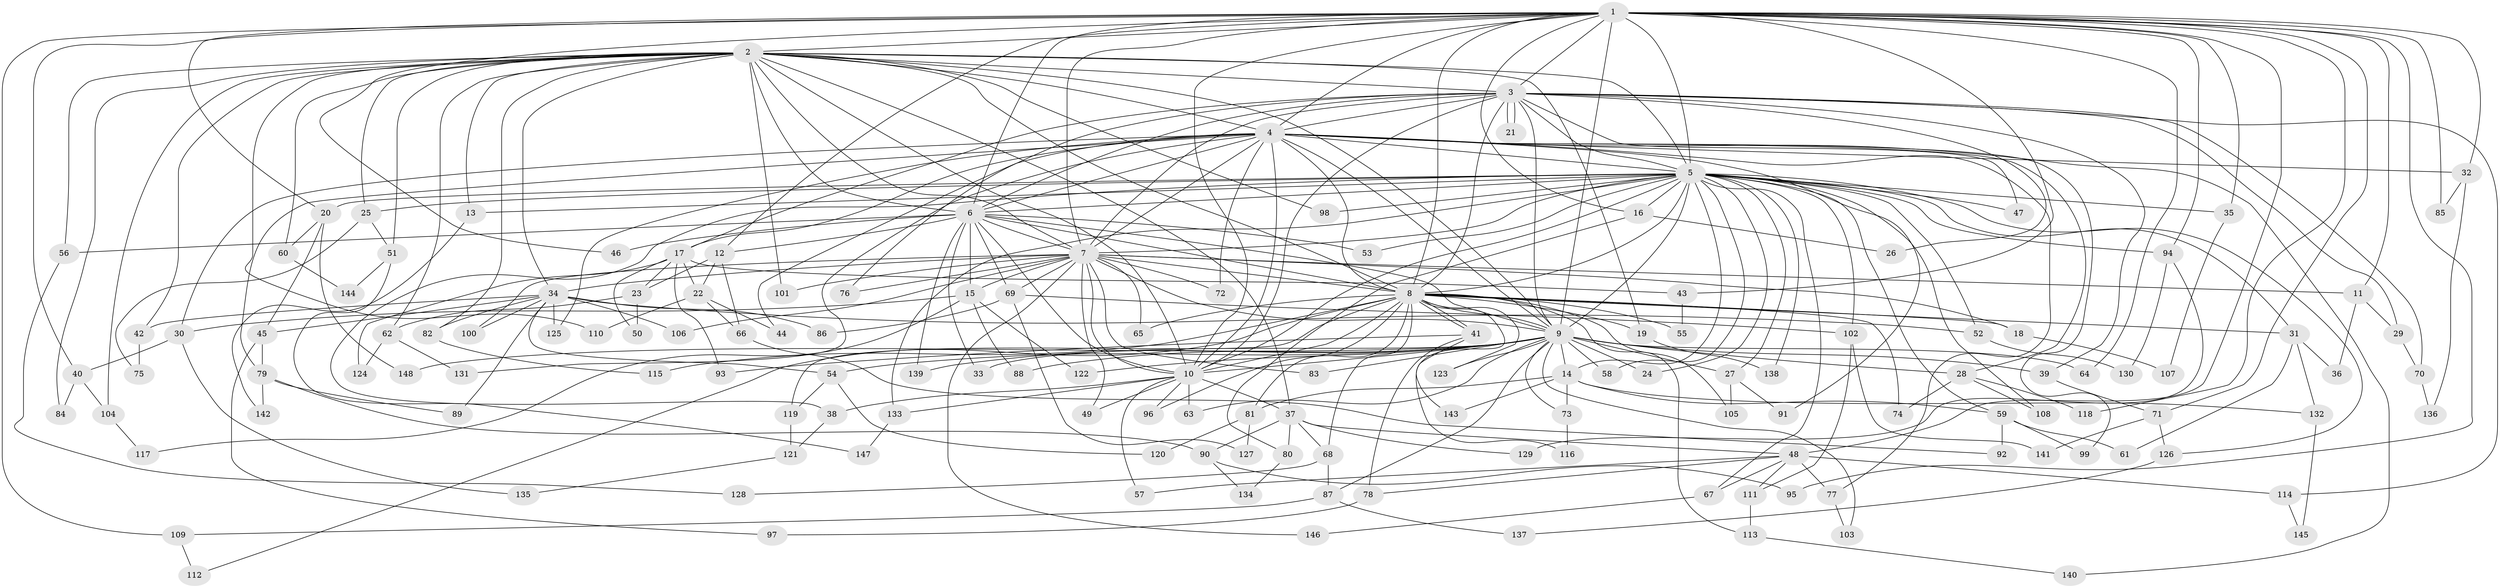// coarse degree distribution, {27: 0.008403361344537815, 25: 0.01680672268907563, 16: 0.008403361344537815, 32: 0.008403361344537815, 17: 0.008403361344537815, 21: 0.008403361344537815, 26: 0.008403361344537815, 28: 0.008403361344537815, 19: 0.008403361344537815, 4: 0.1092436974789916, 5: 0.058823529411764705, 3: 0.17647058823529413, 9: 0.01680672268907563, 6: 0.03361344537815126, 2: 0.4957983193277311, 12: 0.008403361344537815, 7: 0.008403361344537815, 1: 0.008403361344537815}
// Generated by graph-tools (version 1.1) at 2025/23/03/03/25 07:23:39]
// undirected, 148 vertices, 321 edges
graph export_dot {
graph [start="1"]
  node [color=gray90,style=filled];
  1;
  2;
  3;
  4;
  5;
  6;
  7;
  8;
  9;
  10;
  11;
  12;
  13;
  14;
  15;
  16;
  17;
  18;
  19;
  20;
  21;
  22;
  23;
  24;
  25;
  26;
  27;
  28;
  29;
  30;
  31;
  32;
  33;
  34;
  35;
  36;
  37;
  38;
  39;
  40;
  41;
  42;
  43;
  44;
  45;
  46;
  47;
  48;
  49;
  50;
  51;
  52;
  53;
  54;
  55;
  56;
  57;
  58;
  59;
  60;
  61;
  62;
  63;
  64;
  65;
  66;
  67;
  68;
  69;
  70;
  71;
  72;
  73;
  74;
  75;
  76;
  77;
  78;
  79;
  80;
  81;
  82;
  83;
  84;
  85;
  86;
  87;
  88;
  89;
  90;
  91;
  92;
  93;
  94;
  95;
  96;
  97;
  98;
  99;
  100;
  101;
  102;
  103;
  104;
  105;
  106;
  107;
  108;
  109;
  110;
  111;
  112;
  113;
  114;
  115;
  116;
  117;
  118;
  119;
  120;
  121;
  122;
  123;
  124;
  125;
  126;
  127;
  128;
  129;
  130;
  131;
  132;
  133;
  134;
  135;
  136;
  137;
  138;
  139;
  140;
  141;
  142;
  143;
  144;
  145;
  146;
  147;
  148;
  1 -- 2;
  1 -- 3;
  1 -- 4;
  1 -- 5;
  1 -- 6;
  1 -- 7;
  1 -- 8;
  1 -- 9;
  1 -- 10;
  1 -- 11;
  1 -- 12;
  1 -- 16;
  1 -- 20;
  1 -- 32;
  1 -- 35;
  1 -- 40;
  1 -- 43;
  1 -- 46;
  1 -- 48;
  1 -- 64;
  1 -- 71;
  1 -- 85;
  1 -- 94;
  1 -- 95;
  1 -- 109;
  1 -- 118;
  2 -- 3;
  2 -- 4;
  2 -- 5;
  2 -- 6;
  2 -- 7;
  2 -- 8;
  2 -- 9;
  2 -- 10;
  2 -- 13;
  2 -- 19;
  2 -- 25;
  2 -- 34;
  2 -- 37;
  2 -- 42;
  2 -- 51;
  2 -- 56;
  2 -- 60;
  2 -- 62;
  2 -- 82;
  2 -- 84;
  2 -- 98;
  2 -- 101;
  2 -- 104;
  2 -- 110;
  3 -- 4;
  3 -- 5;
  3 -- 6;
  3 -- 7;
  3 -- 8;
  3 -- 9;
  3 -- 10;
  3 -- 17;
  3 -- 21;
  3 -- 21;
  3 -- 26;
  3 -- 29;
  3 -- 39;
  3 -- 47;
  3 -- 70;
  3 -- 76;
  3 -- 114;
  4 -- 5;
  4 -- 6;
  4 -- 7;
  4 -- 8;
  4 -- 9;
  4 -- 10;
  4 -- 17;
  4 -- 28;
  4 -- 30;
  4 -- 32;
  4 -- 44;
  4 -- 72;
  4 -- 77;
  4 -- 79;
  4 -- 91;
  4 -- 99;
  4 -- 125;
  4 -- 131;
  4 -- 140;
  5 -- 6;
  5 -- 7;
  5 -- 8;
  5 -- 9;
  5 -- 10;
  5 -- 13;
  5 -- 14;
  5 -- 16;
  5 -- 20;
  5 -- 24;
  5 -- 25;
  5 -- 27;
  5 -- 31;
  5 -- 35;
  5 -- 38;
  5 -- 47;
  5 -- 52;
  5 -- 53;
  5 -- 58;
  5 -- 59;
  5 -- 67;
  5 -- 94;
  5 -- 98;
  5 -- 102;
  5 -- 108;
  5 -- 126;
  5 -- 133;
  5 -- 138;
  6 -- 7;
  6 -- 8;
  6 -- 9;
  6 -- 10;
  6 -- 12;
  6 -- 15;
  6 -- 33;
  6 -- 46;
  6 -- 53;
  6 -- 56;
  6 -- 69;
  6 -- 139;
  7 -- 8;
  7 -- 9;
  7 -- 10;
  7 -- 11;
  7 -- 15;
  7 -- 18;
  7 -- 34;
  7 -- 49;
  7 -- 65;
  7 -- 69;
  7 -- 72;
  7 -- 76;
  7 -- 83;
  7 -- 100;
  7 -- 101;
  7 -- 106;
  7 -- 146;
  8 -- 9;
  8 -- 10;
  8 -- 18;
  8 -- 19;
  8 -- 31;
  8 -- 41;
  8 -- 41;
  8 -- 55;
  8 -- 65;
  8 -- 68;
  8 -- 74;
  8 -- 81;
  8 -- 96;
  8 -- 105;
  8 -- 112;
  8 -- 113;
  8 -- 115;
  8 -- 116;
  8 -- 119;
  8 -- 123;
  9 -- 10;
  9 -- 14;
  9 -- 24;
  9 -- 27;
  9 -- 28;
  9 -- 33;
  9 -- 39;
  9 -- 54;
  9 -- 58;
  9 -- 63;
  9 -- 64;
  9 -- 73;
  9 -- 83;
  9 -- 87;
  9 -- 88;
  9 -- 103;
  9 -- 122;
  9 -- 123;
  9 -- 139;
  9 -- 148;
  10 -- 37;
  10 -- 38;
  10 -- 49;
  10 -- 57;
  10 -- 63;
  10 -- 96;
  10 -- 133;
  11 -- 29;
  11 -- 36;
  12 -- 22;
  12 -- 23;
  12 -- 66;
  13 -- 142;
  14 -- 59;
  14 -- 73;
  14 -- 81;
  14 -- 132;
  14 -- 143;
  15 -- 30;
  15 -- 88;
  15 -- 117;
  15 -- 122;
  16 -- 26;
  16 -- 80;
  17 -- 22;
  17 -- 23;
  17 -- 43;
  17 -- 50;
  17 -- 93;
  17 -- 124;
  18 -- 107;
  19 -- 138;
  20 -- 45;
  20 -- 60;
  20 -- 148;
  22 -- 44;
  22 -- 66;
  22 -- 110;
  23 -- 50;
  23 -- 62;
  25 -- 51;
  25 -- 75;
  27 -- 91;
  27 -- 105;
  28 -- 74;
  28 -- 108;
  28 -- 118;
  29 -- 70;
  30 -- 40;
  30 -- 135;
  31 -- 36;
  31 -- 61;
  31 -- 132;
  32 -- 85;
  32 -- 136;
  34 -- 42;
  34 -- 45;
  34 -- 52;
  34 -- 54;
  34 -- 82;
  34 -- 86;
  34 -- 89;
  34 -- 100;
  34 -- 106;
  34 -- 125;
  35 -- 107;
  37 -- 48;
  37 -- 68;
  37 -- 80;
  37 -- 90;
  37 -- 129;
  38 -- 121;
  39 -- 71;
  40 -- 84;
  40 -- 104;
  41 -- 78;
  41 -- 93;
  41 -- 143;
  42 -- 75;
  43 -- 55;
  45 -- 79;
  45 -- 97;
  48 -- 57;
  48 -- 67;
  48 -- 77;
  48 -- 78;
  48 -- 111;
  48 -- 114;
  51 -- 144;
  51 -- 147;
  52 -- 130;
  54 -- 119;
  54 -- 120;
  56 -- 128;
  59 -- 61;
  59 -- 92;
  59 -- 99;
  60 -- 144;
  62 -- 124;
  62 -- 131;
  66 -- 92;
  67 -- 146;
  68 -- 87;
  68 -- 128;
  69 -- 86;
  69 -- 102;
  69 -- 127;
  70 -- 136;
  71 -- 126;
  71 -- 141;
  73 -- 116;
  77 -- 103;
  78 -- 97;
  79 -- 89;
  79 -- 90;
  79 -- 142;
  80 -- 134;
  81 -- 120;
  81 -- 127;
  82 -- 115;
  87 -- 109;
  87 -- 137;
  90 -- 95;
  90 -- 134;
  94 -- 129;
  94 -- 130;
  102 -- 111;
  102 -- 141;
  104 -- 117;
  109 -- 112;
  111 -- 113;
  113 -- 140;
  114 -- 145;
  119 -- 121;
  121 -- 135;
  126 -- 137;
  132 -- 145;
  133 -- 147;
}
